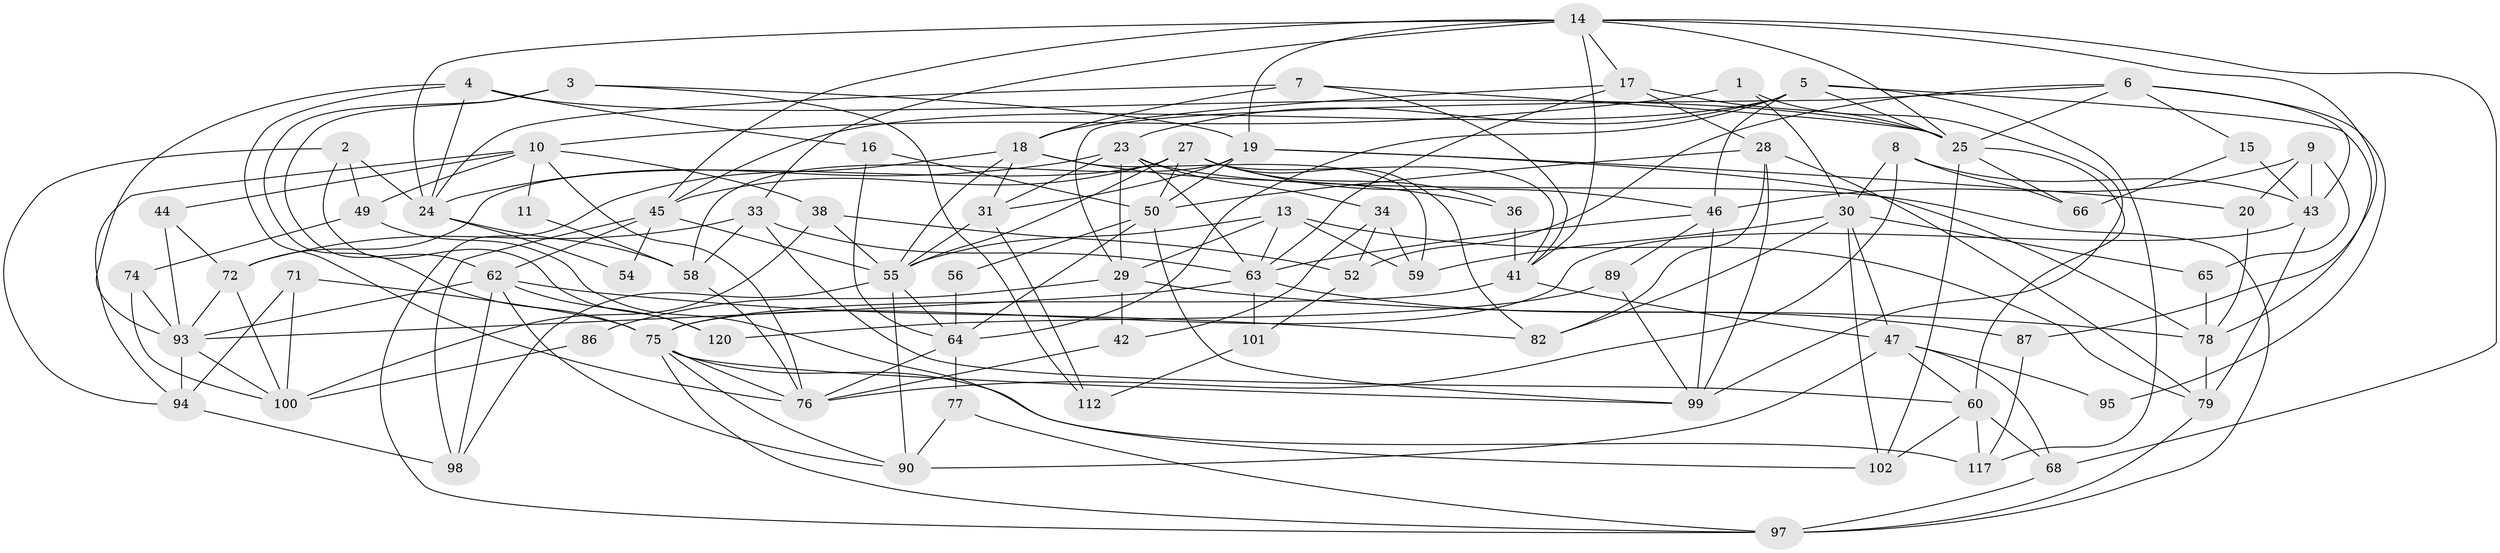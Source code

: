 // original degree distribution, {3: 0.3114754098360656, 4: 0.319672131147541, 7: 0.02459016393442623, 2: 0.07377049180327869, 5: 0.1885245901639344, 6: 0.06557377049180328, 8: 0.01639344262295082}
// Generated by graph-tools (version 1.1) at 2025/41/03/06/25 10:41:56]
// undirected, 78 vertices, 193 edges
graph export_dot {
graph [start="1"]
  node [color=gray90,style=filled];
  1;
  2 [super="+110"];
  3 [super="+69"];
  4 [super="+26"];
  5 [super="+12"];
  6 [super="+103"];
  7 [super="+32"];
  8;
  9 [super="+40"];
  10;
  11;
  13 [super="+22"];
  14 [super="+122"];
  15;
  16;
  17 [super="+21"];
  18 [super="+85"];
  19 [super="+37"];
  20;
  23 [super="+35"];
  24 [super="+91"];
  25 [super="+51"];
  27 [super="+67"];
  28 [super="+39"];
  29;
  30 [super="+70"];
  31 [super="+84"];
  33;
  34;
  36;
  38;
  41 [super="+57"];
  42;
  43 [super="+80"];
  44 [super="+48"];
  45 [super="+61"];
  46 [super="+121"];
  47 [super="+83"];
  49 [super="+81"];
  50 [super="+53"];
  52;
  54;
  55 [super="+107"];
  56;
  58 [super="+114"];
  59;
  60 [super="+108"];
  62 [super="+106"];
  63 [super="+118"];
  64 [super="+88"];
  65;
  66;
  68;
  71;
  72 [super="+73"];
  74;
  75 [super="+119"];
  76 [super="+105"];
  77;
  78 [super="+111"];
  79;
  82;
  86;
  87 [super="+115"];
  89;
  90 [super="+92"];
  93 [super="+104"];
  94 [super="+96"];
  95;
  97 [super="+113"];
  98;
  99 [super="+109"];
  100 [super="+116"];
  101;
  102;
  112;
  117;
  120;
  1 -- 30;
  1 -- 10;
  1 -- 99;
  2 -- 49;
  2 -- 94;
  2 -- 24;
  2 -- 120;
  3 -- 19;
  3 -- 62;
  3 -- 112;
  3 -- 75;
  4 -- 93;
  4 -- 76;
  4 -- 16;
  4 -- 24;
  4 -- 25;
  5 -- 117;
  5 -- 46;
  5 -- 23;
  5 -- 45;
  5 -- 78;
  5 -- 64;
  5 -- 25;
  6 -- 43;
  6 -- 15;
  6 -- 52;
  6 -- 29;
  6 -- 95;
  6 -- 25;
  7 -- 18;
  7 -- 25;
  7 -- 24;
  7 -- 41;
  8 -- 76;
  8 -- 66;
  8 -- 43;
  8 -- 30;
  9 -- 46;
  9 -- 65;
  9 -- 43;
  9 -- 20;
  10 -- 11;
  10 -- 38;
  10 -- 49;
  10 -- 76;
  10 -- 94;
  10 -- 44;
  11 -- 58;
  13 -- 79;
  13 -- 59;
  13 -- 63;
  13 -- 29;
  13 -- 55;
  14 -- 68;
  14 -- 45;
  14 -- 33;
  14 -- 17;
  14 -- 19;
  14 -- 87;
  14 -- 25;
  14 -- 24;
  14 -- 41;
  15 -- 66;
  15 -- 43;
  16 -- 64;
  16 -- 50;
  17 -- 25;
  17 -- 63;
  17 -- 18;
  17 -- 28;
  18 -- 97;
  18 -- 59;
  18 -- 55;
  18 -- 36;
  18 -- 31;
  19 -- 58;
  19 -- 78 [weight=2];
  19 -- 20;
  19 -- 31;
  19 -- 50;
  20 -- 78;
  23 -- 34;
  23 -- 97;
  23 -- 63;
  23 -- 24;
  23 -- 29;
  23 -- 31;
  24 -- 54;
  24 -- 58;
  25 -- 102;
  25 -- 60;
  25 -- 66;
  27 -- 55;
  27 -- 41;
  27 -- 82;
  27 -- 50;
  27 -- 36;
  27 -- 72;
  27 -- 45;
  27 -- 46;
  28 -- 82;
  28 -- 79;
  28 -- 99;
  28 -- 50;
  29 -- 42;
  29 -- 86;
  29 -- 78;
  30 -- 59;
  30 -- 82;
  30 -- 102;
  30 -- 65;
  30 -- 47;
  31 -- 112;
  31 -- 55;
  33 -- 72;
  33 -- 58;
  33 -- 60;
  33 -- 63;
  34 -- 59;
  34 -- 42;
  34 -- 52;
  36 -- 41;
  38 -- 55;
  38 -- 52;
  38 -- 100;
  41 -- 75;
  41 -- 47 [weight=2];
  42 -- 76;
  43 -- 75;
  43 -- 79;
  44 -- 93;
  44 -- 72;
  45 -- 54;
  45 -- 98;
  45 -- 55;
  45 -- 62;
  46 -- 99;
  46 -- 89;
  46 -- 63;
  47 -- 68;
  47 -- 90;
  47 -- 60;
  47 -- 95;
  49 -- 102;
  49 -- 74;
  50 -- 56;
  50 -- 64;
  50 -- 99;
  52 -- 101;
  55 -- 64;
  55 -- 98;
  55 -- 90;
  56 -- 64;
  58 -- 76;
  60 -- 68;
  60 -- 117;
  60 -- 102;
  62 -- 98;
  62 -- 82;
  62 -- 120;
  62 -- 90;
  62 -- 93;
  63 -- 101;
  63 -- 87;
  63 -- 93;
  64 -- 77;
  64 -- 76;
  65 -- 78;
  68 -- 97;
  71 -- 75;
  71 -- 94;
  71 -- 100 [weight=2];
  72 -- 100;
  72 -- 93;
  74 -- 100;
  74 -- 93;
  75 -- 76;
  75 -- 90;
  75 -- 97;
  75 -- 99 [weight=2];
  75 -- 117;
  77 -- 97;
  77 -- 90;
  78 -- 79;
  79 -- 97;
  86 -- 100;
  87 -- 117;
  89 -- 120;
  89 -- 99;
  93 -- 100;
  93 -- 94;
  94 -- 98;
  101 -- 112;
}
